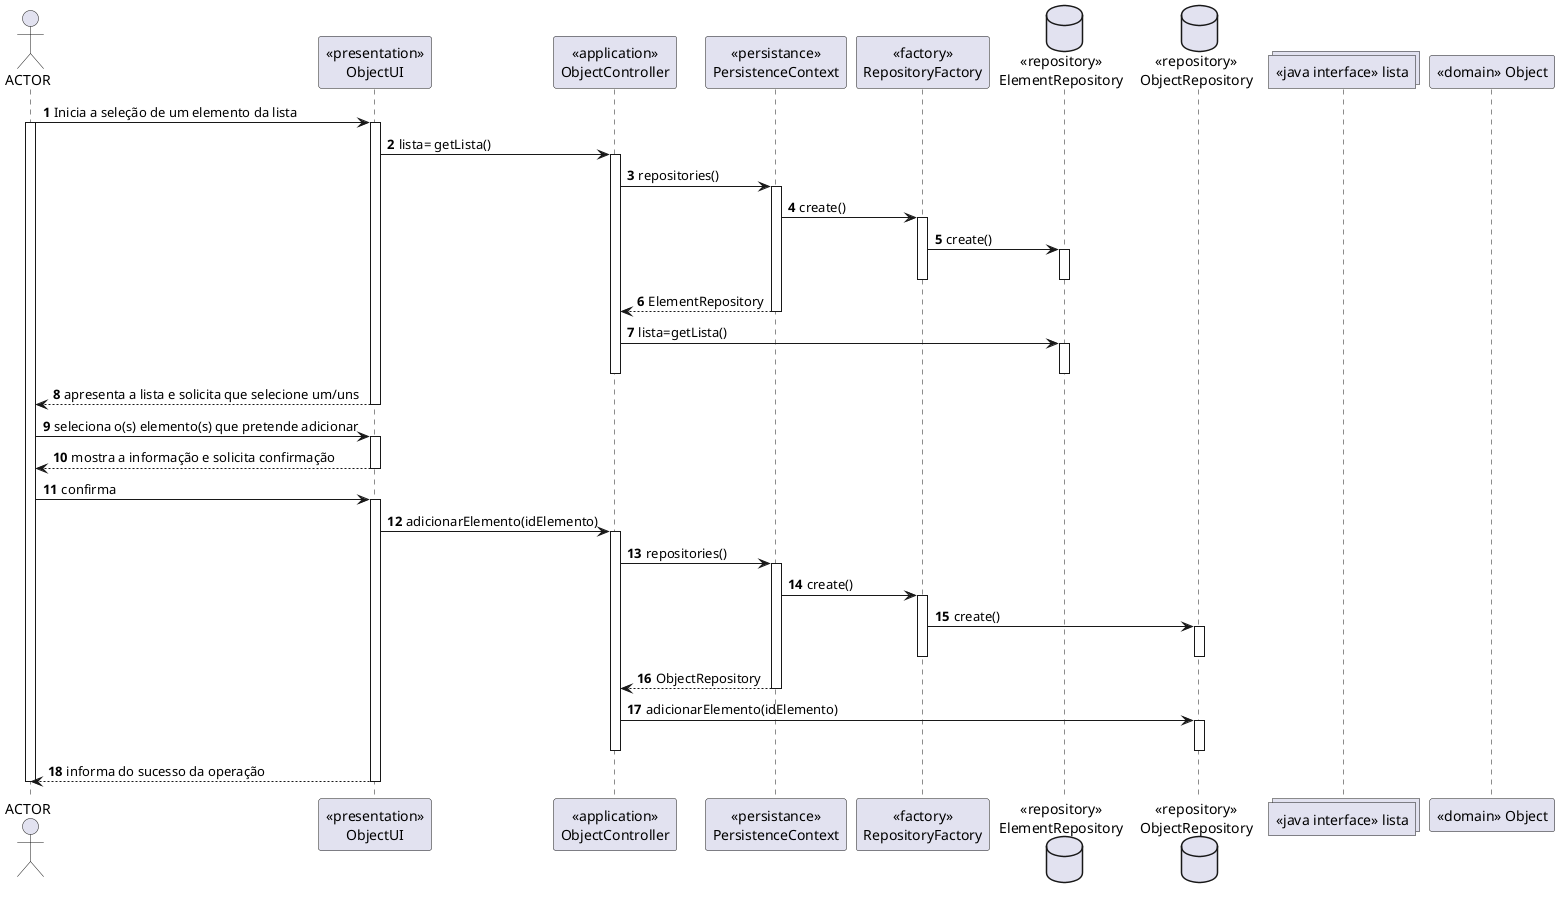 @startuml
autonumber

actor "ACTOR" as ACT
participant "<<presentation>>\nObjectUI" as UI
participant "<<application>>\nObjectController" as CONTROLLER
participant "<<persistance>>\nPersistenceContext" as PERS
participant "<<factory>>\nRepositoryFactory" as FACT
database  "<<repository>>\nElementRepository" as REPO1
database  "<<repository>>\nObjectRepository" as REPO2
collections "<<java interface>> lista"
participant "<<domain>> Object"



ACT -> UI : Inicia a seleção de um elemento da lista
activate ACT

activate UI
    UI->CONTROLLER: lista= getLista()
    activate CONTROLLER
        CONTROLLER->PERS: repositories()
        activate PERS
            PERS->FACT: create()
            activate FACT
                FACT-> REPO1: create()
                activate REPO1
                deactivate REPO1
            deactivate  FACT
            PERS--> CONTROLLER: ElementRepository
        deactivate PERS
        CONTROLLER->REPO1: lista=getLista()
        activate REPO1
        deactivate REPO1
    deactivate CONTROLLER
    UI--> ACT: apresenta a lista e solicita que selecione um/uns
deactivate UI

ACT -> UI : seleciona o(s) elemento(s) que pretende adicionar
activate UI

    UI--> ACT: mostra a informação e solicita confirmação

deactivate UI

ACT -> UI : confirma
activate UI
    UI-> CONTROLLER: adicionarElemento(idElemento)
    activate CONTROLLER



        CONTROLLER->PERS: repositories()
                activate PERS
                    PERS->FACT: create()
                    activate FACT
                        FACT-> REPO2: create()
                        activate REPO2
                        deactivate REPO2
                    deactivate  FACT
                    PERS--> CONTROLLER: ObjectRepository
                deactivate PERS


        CONTROLLER -> REPO2: adicionarElemento(idElemento)
                    activate REPO2
                    deactivate REPO2
    deactivate CONTROLLER
    UI--> ACT: informa do sucesso da operação
deactivate UI






deactivate ACT

@enduml